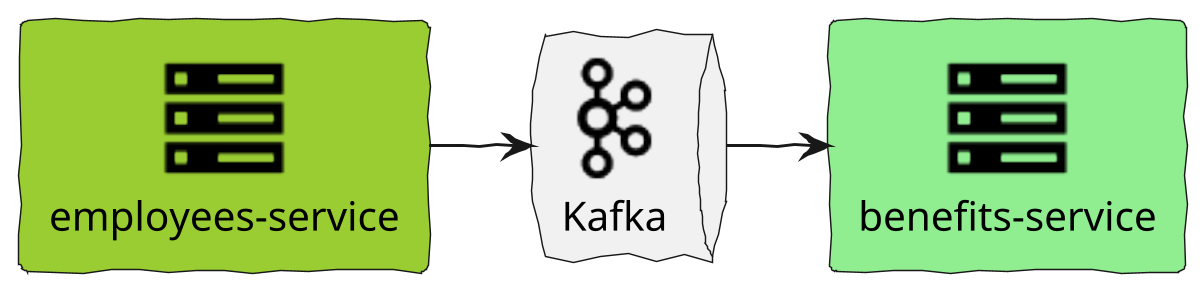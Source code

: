 @startuml
!include <cloudinsight/server>
!include <cloudinsight/kafka>
!include <cloudinsight/java>


skinparam defaultFontName Purisa
skinparam handwritten true
skinparam backgroundcolor transparent

skinparam defaultTextAlignment center


scale 1200*480

rectangle "<$server>\nemployees-service" as colleagues #YellowGreen
queue "<$kafka>\nKafka" as kafka
rectangle "<$server>\nbenefits-service" as benefits #LightGreen


colleagues -> kafka
kafka -> benefits


@enduml